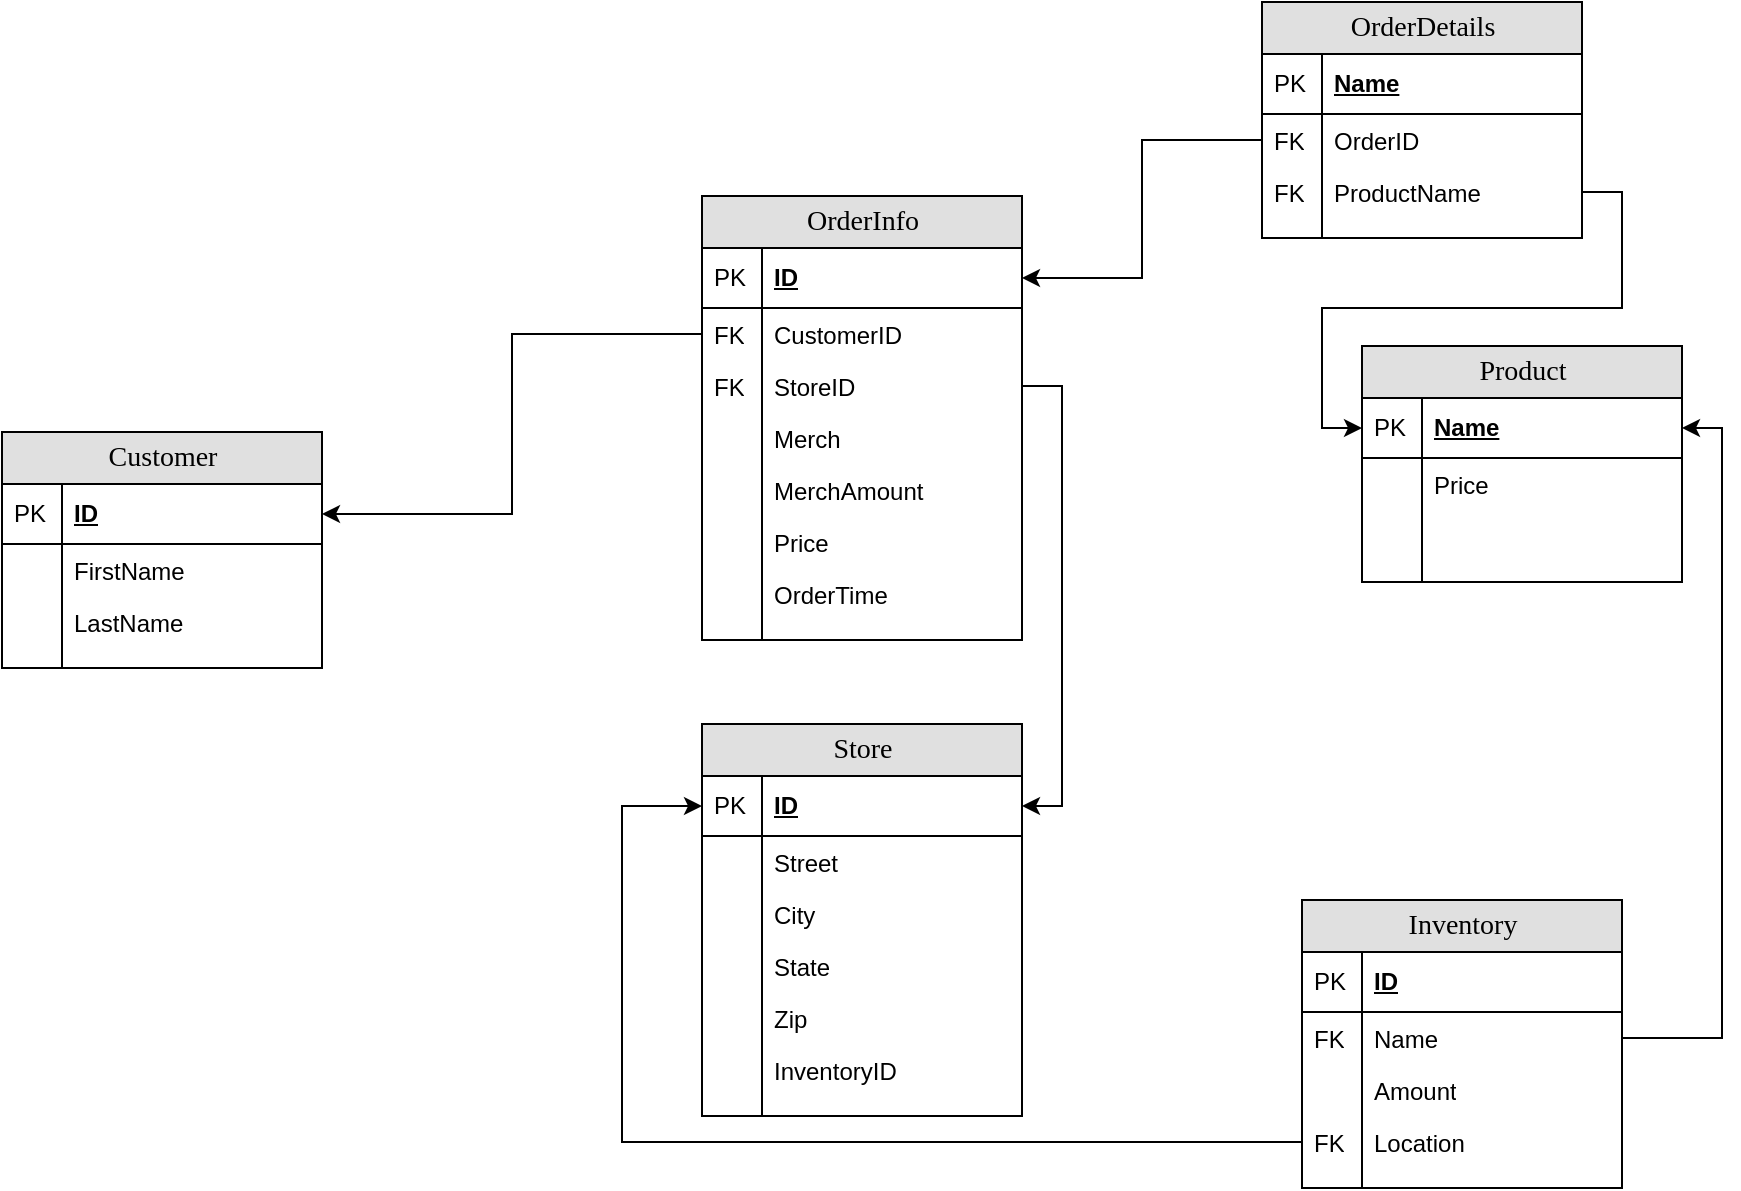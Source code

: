 <mxfile version="12.1.0" type="device" pages="1"><diagram name="Page-1" id="e56a1550-8fbb-45ad-956c-1786394a9013"><mxGraphModel dx="1024" dy="572" grid="1" gridSize="10" guides="1" tooltips="1" connect="1" arrows="1" fold="1" page="1" pageScale="1" pageWidth="1100" pageHeight="850" background="#ffffff" math="0" shadow="0"><root><mxCell id="0"/><mxCell id="1" parent="0"/><mxCell id="2e49270ec7c68f3f-80" value="Customer" style="swimlane;html=1;fontStyle=0;childLayout=stackLayout;horizontal=1;startSize=26;fillColor=#e0e0e0;horizontalStack=0;resizeParent=1;resizeLast=0;collapsible=1;marginBottom=0;swimlaneFillColor=#ffffff;align=center;rounded=0;shadow=0;comic=0;labelBackgroundColor=none;strokeColor=#000000;strokeWidth=1;fontFamily=Verdana;fontSize=14;fontColor=#000000;" parent="1" vertex="1"><mxGeometry x="50" y="255" width="160" height="118" as="geometry"/></mxCell><mxCell id="2e49270ec7c68f3f-81" value="ID" style="shape=partialRectangle;top=0;left=0;right=0;bottom=1;html=1;align=left;verticalAlign=middle;fillColor=none;spacingLeft=34;spacingRight=4;whiteSpace=wrap;overflow=hidden;rotatable=0;points=[[0,0.5],[1,0.5]];portConstraint=eastwest;dropTarget=0;fontStyle=5;" parent="2e49270ec7c68f3f-80" vertex="1"><mxGeometry y="26" width="160" height="30" as="geometry"/></mxCell><mxCell id="2e49270ec7c68f3f-82" value="PK" style="shape=partialRectangle;top=0;left=0;bottom=0;html=1;fillColor=none;align=left;verticalAlign=middle;spacingLeft=4;spacingRight=4;whiteSpace=wrap;overflow=hidden;rotatable=0;points=[];portConstraint=eastwest;part=1;" parent="2e49270ec7c68f3f-81" vertex="1" connectable="0"><mxGeometry width="30" height="30" as="geometry"/></mxCell><mxCell id="2e49270ec7c68f3f-83" value="FirstName" style="shape=partialRectangle;top=0;left=0;right=0;bottom=0;html=1;align=left;verticalAlign=top;fillColor=none;spacingLeft=34;spacingRight=4;whiteSpace=wrap;overflow=hidden;rotatable=0;points=[[0,0.5],[1,0.5]];portConstraint=eastwest;dropTarget=0;" parent="2e49270ec7c68f3f-80" vertex="1"><mxGeometry y="56" width="160" height="26" as="geometry"/></mxCell><mxCell id="2e49270ec7c68f3f-84" value="" style="shape=partialRectangle;top=0;left=0;bottom=0;html=1;fillColor=none;align=left;verticalAlign=top;spacingLeft=4;spacingRight=4;whiteSpace=wrap;overflow=hidden;rotatable=0;points=[];portConstraint=eastwest;part=1;" parent="2e49270ec7c68f3f-83" vertex="1" connectable="0"><mxGeometry width="30" height="26" as="geometry"/></mxCell><mxCell id="2e49270ec7c68f3f-85" value="LastName" style="shape=partialRectangle;top=0;left=0;right=0;bottom=0;html=1;align=left;verticalAlign=top;fillColor=none;spacingLeft=34;spacingRight=4;whiteSpace=wrap;overflow=hidden;rotatable=0;points=[[0,0.5],[1,0.5]];portConstraint=eastwest;dropTarget=0;" parent="2e49270ec7c68f3f-80" vertex="1"><mxGeometry y="82" width="160" height="26" as="geometry"/></mxCell><mxCell id="2e49270ec7c68f3f-86" value="" style="shape=partialRectangle;top=0;left=0;bottom=0;html=1;fillColor=none;align=left;verticalAlign=top;spacingLeft=4;spacingRight=4;whiteSpace=wrap;overflow=hidden;rotatable=0;points=[];portConstraint=eastwest;part=1;" parent="2e49270ec7c68f3f-85" vertex="1" connectable="0"><mxGeometry width="30" height="26" as="geometry"/></mxCell><mxCell id="2e49270ec7c68f3f-89" value="" style="shape=partialRectangle;top=0;left=0;right=0;bottom=0;html=1;align=left;verticalAlign=top;fillColor=none;spacingLeft=34;spacingRight=4;whiteSpace=wrap;overflow=hidden;rotatable=0;points=[[0,0.5],[1,0.5]];portConstraint=eastwest;dropTarget=0;" parent="2e49270ec7c68f3f-80" vertex="1"><mxGeometry y="108" width="160" height="10" as="geometry"/></mxCell><mxCell id="2e49270ec7c68f3f-90" value="" style="shape=partialRectangle;top=0;left=0;bottom=0;html=1;fillColor=none;align=left;verticalAlign=top;spacingLeft=4;spacingRight=4;whiteSpace=wrap;overflow=hidden;rotatable=0;points=[];portConstraint=eastwest;part=1;" parent="2e49270ec7c68f3f-89" vertex="1" connectable="0"><mxGeometry width="30" height="10" as="geometry"/></mxCell><mxCell id="qoiXTfr0cJA6AeSo0ZTE-2" value="Store" style="swimlane;html=1;fontStyle=0;childLayout=stackLayout;horizontal=1;startSize=26;fillColor=#e0e0e0;horizontalStack=0;resizeParent=1;resizeLast=0;collapsible=1;marginBottom=0;swimlaneFillColor=#ffffff;align=center;rounded=0;shadow=0;comic=0;labelBackgroundColor=none;strokeColor=#000000;strokeWidth=1;fontFamily=Verdana;fontSize=14;fontColor=#000000;" vertex="1" parent="1"><mxGeometry x="400" y="401" width="160" height="196" as="geometry"/></mxCell><mxCell id="qoiXTfr0cJA6AeSo0ZTE-3" value="ID" style="shape=partialRectangle;top=0;left=0;right=0;bottom=1;html=1;align=left;verticalAlign=middle;fillColor=none;spacingLeft=34;spacingRight=4;whiteSpace=wrap;overflow=hidden;rotatable=0;points=[[0,0.5],[1,0.5]];portConstraint=eastwest;dropTarget=0;fontStyle=5;" vertex="1" parent="qoiXTfr0cJA6AeSo0ZTE-2"><mxGeometry y="26" width="160" height="30" as="geometry"/></mxCell><mxCell id="qoiXTfr0cJA6AeSo0ZTE-4" value="PK" style="shape=partialRectangle;top=0;left=0;bottom=0;html=1;fillColor=none;align=left;verticalAlign=middle;spacingLeft=4;spacingRight=4;whiteSpace=wrap;overflow=hidden;rotatable=0;points=[];portConstraint=eastwest;part=1;" vertex="1" connectable="0" parent="qoiXTfr0cJA6AeSo0ZTE-3"><mxGeometry width="30" height="30" as="geometry"/></mxCell><mxCell id="qoiXTfr0cJA6AeSo0ZTE-90" value="Street" style="shape=partialRectangle;top=0;left=0;right=0;bottom=0;html=1;align=left;verticalAlign=top;fillColor=none;spacingLeft=34;spacingRight=4;whiteSpace=wrap;overflow=hidden;rotatable=0;points=[[0,0.5],[1,0.5]];portConstraint=eastwest;dropTarget=0;" vertex="1" parent="qoiXTfr0cJA6AeSo0ZTE-2"><mxGeometry y="56" width="160" height="26" as="geometry"/></mxCell><mxCell id="qoiXTfr0cJA6AeSo0ZTE-91" value="" style="shape=partialRectangle;top=0;left=0;bottom=0;html=1;fillColor=none;align=left;verticalAlign=top;spacingLeft=4;spacingRight=4;whiteSpace=wrap;overflow=hidden;rotatable=0;points=[];portConstraint=eastwest;part=1;" vertex="1" connectable="0" parent="qoiXTfr0cJA6AeSo0ZTE-90"><mxGeometry width="30" height="26" as="geometry"/></mxCell><mxCell id="qoiXTfr0cJA6AeSo0ZTE-88" value="City" style="shape=partialRectangle;top=0;left=0;right=0;bottom=0;html=1;align=left;verticalAlign=top;fillColor=none;spacingLeft=34;spacingRight=4;whiteSpace=wrap;overflow=hidden;rotatable=0;points=[[0,0.5],[1,0.5]];portConstraint=eastwest;dropTarget=0;" vertex="1" parent="qoiXTfr0cJA6AeSo0ZTE-2"><mxGeometry y="82" width="160" height="26" as="geometry"/></mxCell><mxCell id="qoiXTfr0cJA6AeSo0ZTE-89" value="" style="shape=partialRectangle;top=0;left=0;bottom=0;html=1;fillColor=none;align=left;verticalAlign=top;spacingLeft=4;spacingRight=4;whiteSpace=wrap;overflow=hidden;rotatable=0;points=[];portConstraint=eastwest;part=1;" vertex="1" connectable="0" parent="qoiXTfr0cJA6AeSo0ZTE-88"><mxGeometry width="30" height="26" as="geometry"/></mxCell><mxCell id="qoiXTfr0cJA6AeSo0ZTE-86" value="State" style="shape=partialRectangle;top=0;left=0;right=0;bottom=0;html=1;align=left;verticalAlign=top;fillColor=none;spacingLeft=34;spacingRight=4;whiteSpace=wrap;overflow=hidden;rotatable=0;points=[[0,0.5],[1,0.5]];portConstraint=eastwest;dropTarget=0;" vertex="1" parent="qoiXTfr0cJA6AeSo0ZTE-2"><mxGeometry y="108" width="160" height="26" as="geometry"/></mxCell><mxCell id="qoiXTfr0cJA6AeSo0ZTE-87" value="" style="shape=partialRectangle;top=0;left=0;bottom=0;html=1;fillColor=none;align=left;verticalAlign=top;spacingLeft=4;spacingRight=4;whiteSpace=wrap;overflow=hidden;rotatable=0;points=[];portConstraint=eastwest;part=1;" vertex="1" connectable="0" parent="qoiXTfr0cJA6AeSo0ZTE-86"><mxGeometry width="30" height="26" as="geometry"/></mxCell><mxCell id="qoiXTfr0cJA6AeSo0ZTE-5" value="Zip" style="shape=partialRectangle;top=0;left=0;right=0;bottom=0;html=1;align=left;verticalAlign=top;fillColor=none;spacingLeft=34;spacingRight=4;whiteSpace=wrap;overflow=hidden;rotatable=0;points=[[0,0.5],[1,0.5]];portConstraint=eastwest;dropTarget=0;" vertex="1" parent="qoiXTfr0cJA6AeSo0ZTE-2"><mxGeometry y="134" width="160" height="26" as="geometry"/></mxCell><mxCell id="qoiXTfr0cJA6AeSo0ZTE-6" value="" style="shape=partialRectangle;top=0;left=0;bottom=0;html=1;fillColor=none;align=left;verticalAlign=top;spacingLeft=4;spacingRight=4;whiteSpace=wrap;overflow=hidden;rotatable=0;points=[];portConstraint=eastwest;part=1;" vertex="1" connectable="0" parent="qoiXTfr0cJA6AeSo0ZTE-5"><mxGeometry width="30" height="26" as="geometry"/></mxCell><mxCell id="qoiXTfr0cJA6AeSo0ZTE-7" value="InventoryID" style="shape=partialRectangle;top=0;left=0;right=0;bottom=0;html=1;align=left;verticalAlign=top;fillColor=none;spacingLeft=34;spacingRight=4;whiteSpace=wrap;overflow=hidden;rotatable=0;points=[[0,0.5],[1,0.5]];portConstraint=eastwest;dropTarget=0;" vertex="1" parent="qoiXTfr0cJA6AeSo0ZTE-2"><mxGeometry y="160" width="160" height="26" as="geometry"/></mxCell><mxCell id="qoiXTfr0cJA6AeSo0ZTE-8" value="" style="shape=partialRectangle;top=0;left=0;bottom=0;html=1;fillColor=none;align=left;verticalAlign=top;spacingLeft=4;spacingRight=4;whiteSpace=wrap;overflow=hidden;rotatable=0;points=[];portConstraint=eastwest;part=1;" vertex="1" connectable="0" parent="qoiXTfr0cJA6AeSo0ZTE-7"><mxGeometry width="30" height="26" as="geometry"/></mxCell><mxCell id="qoiXTfr0cJA6AeSo0ZTE-11" value="" style="shape=partialRectangle;top=0;left=0;right=0;bottom=0;html=1;align=left;verticalAlign=top;fillColor=none;spacingLeft=34;spacingRight=4;whiteSpace=wrap;overflow=hidden;rotatable=0;points=[[0,0.5],[1,0.5]];portConstraint=eastwest;dropTarget=0;" vertex="1" parent="qoiXTfr0cJA6AeSo0ZTE-2"><mxGeometry y="186" width="160" height="10" as="geometry"/></mxCell><mxCell id="qoiXTfr0cJA6AeSo0ZTE-12" value="" style="shape=partialRectangle;top=0;left=0;bottom=0;html=1;fillColor=none;align=left;verticalAlign=top;spacingLeft=4;spacingRight=4;whiteSpace=wrap;overflow=hidden;rotatable=0;points=[];portConstraint=eastwest;part=1;" vertex="1" connectable="0" parent="qoiXTfr0cJA6AeSo0ZTE-11"><mxGeometry width="30" height="10" as="geometry"/></mxCell><mxCell id="qoiXTfr0cJA6AeSo0ZTE-13" value="Inventory" style="swimlane;html=1;fontStyle=0;childLayout=stackLayout;horizontal=1;startSize=26;fillColor=#e0e0e0;horizontalStack=0;resizeParent=1;resizeLast=0;collapsible=1;marginBottom=0;swimlaneFillColor=#ffffff;align=center;rounded=0;shadow=0;comic=0;labelBackgroundColor=none;strokeColor=#000000;strokeWidth=1;fontFamily=Verdana;fontSize=14;fontColor=#000000;" vertex="1" parent="1"><mxGeometry x="700" y="489" width="160" height="144" as="geometry"/></mxCell><mxCell id="qoiXTfr0cJA6AeSo0ZTE-14" value="ID" style="shape=partialRectangle;top=0;left=0;right=0;bottom=1;html=1;align=left;verticalAlign=middle;fillColor=none;spacingLeft=34;spacingRight=4;whiteSpace=wrap;overflow=hidden;rotatable=0;points=[[0,0.5],[1,0.5]];portConstraint=eastwest;dropTarget=0;fontStyle=5;" vertex="1" parent="qoiXTfr0cJA6AeSo0ZTE-13"><mxGeometry y="26" width="160" height="30" as="geometry"/></mxCell><mxCell id="qoiXTfr0cJA6AeSo0ZTE-15" value="PK" style="shape=partialRectangle;top=0;left=0;bottom=0;html=1;fillColor=none;align=left;verticalAlign=middle;spacingLeft=4;spacingRight=4;whiteSpace=wrap;overflow=hidden;rotatable=0;points=[];portConstraint=eastwest;part=1;" vertex="1" connectable="0" parent="qoiXTfr0cJA6AeSo0ZTE-14"><mxGeometry width="30" height="30" as="geometry"/></mxCell><mxCell id="qoiXTfr0cJA6AeSo0ZTE-16" value="Name" style="shape=partialRectangle;top=0;left=0;right=0;bottom=0;html=1;align=left;verticalAlign=top;fillColor=none;spacingLeft=34;spacingRight=4;whiteSpace=wrap;overflow=hidden;rotatable=0;points=[[0,0.5],[1,0.5]];portConstraint=eastwest;dropTarget=0;" vertex="1" parent="qoiXTfr0cJA6AeSo0ZTE-13"><mxGeometry y="56" width="160" height="26" as="geometry"/></mxCell><mxCell id="qoiXTfr0cJA6AeSo0ZTE-17" value="FK" style="shape=partialRectangle;top=0;left=0;bottom=0;html=1;fillColor=none;align=left;verticalAlign=top;spacingLeft=4;spacingRight=4;whiteSpace=wrap;overflow=hidden;rotatable=0;points=[];portConstraint=eastwest;part=1;" vertex="1" connectable="0" parent="qoiXTfr0cJA6AeSo0ZTE-16"><mxGeometry width="30" height="26" as="geometry"/></mxCell><mxCell id="qoiXTfr0cJA6AeSo0ZTE-69" value="Amount" style="shape=partialRectangle;top=0;left=0;right=0;bottom=0;html=1;align=left;verticalAlign=top;fillColor=none;spacingLeft=34;spacingRight=4;whiteSpace=wrap;overflow=hidden;rotatable=0;points=[[0,0.5],[1,0.5]];portConstraint=eastwest;dropTarget=0;" vertex="1" parent="qoiXTfr0cJA6AeSo0ZTE-13"><mxGeometry y="82" width="160" height="26" as="geometry"/></mxCell><mxCell id="qoiXTfr0cJA6AeSo0ZTE-70" value="" style="shape=partialRectangle;top=0;left=0;bottom=0;html=1;fillColor=none;align=left;verticalAlign=top;spacingLeft=4;spacingRight=4;whiteSpace=wrap;overflow=hidden;rotatable=0;points=[];portConstraint=eastwest;part=1;" vertex="1" connectable="0" parent="qoiXTfr0cJA6AeSo0ZTE-69"><mxGeometry width="30" height="26" as="geometry"/></mxCell><mxCell id="qoiXTfr0cJA6AeSo0ZTE-18" value="Location" style="shape=partialRectangle;top=0;left=0;right=0;bottom=0;html=1;align=left;verticalAlign=top;fillColor=none;spacingLeft=34;spacingRight=4;whiteSpace=wrap;overflow=hidden;rotatable=0;points=[[0,0.5],[1,0.5]];portConstraint=eastwest;dropTarget=0;" vertex="1" parent="qoiXTfr0cJA6AeSo0ZTE-13"><mxGeometry y="108" width="160" height="26" as="geometry"/></mxCell><mxCell id="qoiXTfr0cJA6AeSo0ZTE-19" value="FK" style="shape=partialRectangle;top=0;left=0;bottom=0;html=1;fillColor=none;align=left;verticalAlign=top;spacingLeft=4;spacingRight=4;whiteSpace=wrap;overflow=hidden;rotatable=0;points=[];portConstraint=eastwest;part=1;" vertex="1" connectable="0" parent="qoiXTfr0cJA6AeSo0ZTE-18"><mxGeometry width="30" height="26" as="geometry"/></mxCell><mxCell id="qoiXTfr0cJA6AeSo0ZTE-22" value="" style="shape=partialRectangle;top=0;left=0;right=0;bottom=0;html=1;align=left;verticalAlign=top;fillColor=none;spacingLeft=34;spacingRight=4;whiteSpace=wrap;overflow=hidden;rotatable=0;points=[[0,0.5],[1,0.5]];portConstraint=eastwest;dropTarget=0;" vertex="1" parent="qoiXTfr0cJA6AeSo0ZTE-13"><mxGeometry y="134" width="160" height="10" as="geometry"/></mxCell><mxCell id="qoiXTfr0cJA6AeSo0ZTE-23" value="" style="shape=partialRectangle;top=0;left=0;bottom=0;html=1;fillColor=none;align=left;verticalAlign=top;spacingLeft=4;spacingRight=4;whiteSpace=wrap;overflow=hidden;rotatable=0;points=[];portConstraint=eastwest;part=1;" vertex="1" connectable="0" parent="qoiXTfr0cJA6AeSo0ZTE-22"><mxGeometry width="30" height="10" as="geometry"/></mxCell><mxCell id="qoiXTfr0cJA6AeSo0ZTE-24" value="OrderInfo" style="swimlane;html=1;fontStyle=0;childLayout=stackLayout;horizontal=1;startSize=26;fillColor=#e0e0e0;horizontalStack=0;resizeParent=1;resizeLast=0;collapsible=1;marginBottom=0;swimlaneFillColor=#ffffff;align=center;rounded=0;shadow=0;comic=0;labelBackgroundColor=none;strokeColor=#000000;strokeWidth=1;fontFamily=Verdana;fontSize=14;fontColor=#000000;" vertex="1" parent="1"><mxGeometry x="400" y="137" width="160" height="222" as="geometry"/></mxCell><mxCell id="qoiXTfr0cJA6AeSo0ZTE-25" value="ID" style="shape=partialRectangle;top=0;left=0;right=0;bottom=1;html=1;align=left;verticalAlign=middle;fillColor=none;spacingLeft=34;spacingRight=4;whiteSpace=wrap;overflow=hidden;rotatable=0;points=[[0,0.5],[1,0.5]];portConstraint=eastwest;dropTarget=0;fontStyle=5;" vertex="1" parent="qoiXTfr0cJA6AeSo0ZTE-24"><mxGeometry y="26" width="160" height="30" as="geometry"/></mxCell><mxCell id="qoiXTfr0cJA6AeSo0ZTE-26" value="PK" style="shape=partialRectangle;top=0;left=0;bottom=0;html=1;fillColor=none;align=left;verticalAlign=middle;spacingLeft=4;spacingRight=4;whiteSpace=wrap;overflow=hidden;rotatable=0;points=[];portConstraint=eastwest;part=1;" vertex="1" connectable="0" parent="qoiXTfr0cJA6AeSo0ZTE-25"><mxGeometry width="30" height="30" as="geometry"/></mxCell><mxCell id="qoiXTfr0cJA6AeSo0ZTE-27" value="CustomerID" style="shape=partialRectangle;top=0;left=0;right=0;bottom=0;html=1;align=left;verticalAlign=top;fillColor=none;spacingLeft=34;spacingRight=4;whiteSpace=wrap;overflow=hidden;rotatable=0;points=[[0,0.5],[1,0.5]];portConstraint=eastwest;dropTarget=0;" vertex="1" parent="qoiXTfr0cJA6AeSo0ZTE-24"><mxGeometry y="56" width="160" height="26" as="geometry"/></mxCell><mxCell id="qoiXTfr0cJA6AeSo0ZTE-28" value="FK" style="shape=partialRectangle;top=0;left=0;bottom=0;html=1;fillColor=none;align=left;verticalAlign=top;spacingLeft=4;spacingRight=4;whiteSpace=wrap;overflow=hidden;rotatable=0;points=[];portConstraint=eastwest;part=1;" vertex="1" connectable="0" parent="qoiXTfr0cJA6AeSo0ZTE-27"><mxGeometry width="30" height="26" as="geometry"/></mxCell><mxCell id="qoiXTfr0cJA6AeSo0ZTE-47" value="StoreID" style="shape=partialRectangle;top=0;left=0;right=0;bottom=0;html=1;align=left;verticalAlign=top;fillColor=none;spacingLeft=34;spacingRight=4;whiteSpace=wrap;overflow=hidden;rotatable=0;points=[[0,0.5],[1,0.5]];portConstraint=eastwest;dropTarget=0;" vertex="1" parent="qoiXTfr0cJA6AeSo0ZTE-24"><mxGeometry y="82" width="160" height="26" as="geometry"/></mxCell><mxCell id="qoiXTfr0cJA6AeSo0ZTE-48" value="FK" style="shape=partialRectangle;top=0;left=0;bottom=0;html=1;fillColor=none;align=left;verticalAlign=top;spacingLeft=4;spacingRight=4;whiteSpace=wrap;overflow=hidden;rotatable=0;points=[];portConstraint=eastwest;part=1;" vertex="1" connectable="0" parent="qoiXTfr0cJA6AeSo0ZTE-47"><mxGeometry width="30" height="26" as="geometry"/></mxCell><mxCell id="qoiXTfr0cJA6AeSo0ZTE-92" value="Merch" style="shape=partialRectangle;top=0;left=0;right=0;bottom=0;html=1;align=left;verticalAlign=top;fillColor=none;spacingLeft=34;spacingRight=4;whiteSpace=wrap;overflow=hidden;rotatable=0;points=[[0,0.5],[1,0.5]];portConstraint=eastwest;dropTarget=0;" vertex="1" parent="qoiXTfr0cJA6AeSo0ZTE-24"><mxGeometry y="108" width="160" height="26" as="geometry"/></mxCell><mxCell id="qoiXTfr0cJA6AeSo0ZTE-93" value="" style="shape=partialRectangle;top=0;left=0;bottom=0;html=1;fillColor=none;align=left;verticalAlign=top;spacingLeft=4;spacingRight=4;whiteSpace=wrap;overflow=hidden;rotatable=0;points=[];portConstraint=eastwest;part=1;" vertex="1" connectable="0" parent="qoiXTfr0cJA6AeSo0ZTE-92"><mxGeometry width="30" height="26" as="geometry"/></mxCell><mxCell id="qoiXTfr0cJA6AeSo0ZTE-49" value="MerchAmount" style="shape=partialRectangle;top=0;left=0;right=0;bottom=0;html=1;align=left;verticalAlign=top;fillColor=none;spacingLeft=34;spacingRight=4;whiteSpace=wrap;overflow=hidden;rotatable=0;points=[[0,0.5],[1,0.5]];portConstraint=eastwest;dropTarget=0;" vertex="1" parent="qoiXTfr0cJA6AeSo0ZTE-24"><mxGeometry y="134" width="160" height="26" as="geometry"/></mxCell><mxCell id="qoiXTfr0cJA6AeSo0ZTE-50" value="" style="shape=partialRectangle;top=0;left=0;bottom=0;html=1;fillColor=none;align=left;verticalAlign=top;spacingLeft=4;spacingRight=4;whiteSpace=wrap;overflow=hidden;rotatable=0;points=[];portConstraint=eastwest;part=1;" vertex="1" connectable="0" parent="qoiXTfr0cJA6AeSo0ZTE-49"><mxGeometry width="30" height="26" as="geometry"/></mxCell><mxCell id="qoiXTfr0cJA6AeSo0ZTE-51" value="Price" style="shape=partialRectangle;top=0;left=0;right=0;bottom=0;html=1;align=left;verticalAlign=top;fillColor=none;spacingLeft=34;spacingRight=4;whiteSpace=wrap;overflow=hidden;rotatable=0;points=[[0,0.5],[1,0.5]];portConstraint=eastwest;dropTarget=0;" vertex="1" parent="qoiXTfr0cJA6AeSo0ZTE-24"><mxGeometry y="160" width="160" height="26" as="geometry"/></mxCell><mxCell id="qoiXTfr0cJA6AeSo0ZTE-52" value="" style="shape=partialRectangle;top=0;left=0;bottom=0;html=1;fillColor=none;align=left;verticalAlign=top;spacingLeft=4;spacingRight=4;whiteSpace=wrap;overflow=hidden;rotatable=0;points=[];portConstraint=eastwest;part=1;" vertex="1" connectable="0" parent="qoiXTfr0cJA6AeSo0ZTE-51"><mxGeometry width="30" height="26" as="geometry"/></mxCell><mxCell id="qoiXTfr0cJA6AeSo0ZTE-37" value="OrderTime" style="shape=partialRectangle;top=0;left=0;right=0;bottom=0;html=1;align=left;verticalAlign=top;fillColor=none;spacingLeft=34;spacingRight=4;whiteSpace=wrap;overflow=hidden;rotatable=0;points=[[0,0.5],[1,0.5]];portConstraint=eastwest;dropTarget=0;" vertex="1" parent="qoiXTfr0cJA6AeSo0ZTE-24"><mxGeometry y="186" width="160" height="26" as="geometry"/></mxCell><mxCell id="qoiXTfr0cJA6AeSo0ZTE-38" value="" style="shape=partialRectangle;top=0;left=0;bottom=0;html=1;fillColor=none;align=left;verticalAlign=top;spacingLeft=4;spacingRight=4;whiteSpace=wrap;overflow=hidden;rotatable=0;points=[];portConstraint=eastwest;part=1;" vertex="1" connectable="0" parent="qoiXTfr0cJA6AeSo0ZTE-37"><mxGeometry width="30" height="26" as="geometry"/></mxCell><mxCell id="qoiXTfr0cJA6AeSo0ZTE-33" value="" style="shape=partialRectangle;top=0;left=0;right=0;bottom=0;html=1;align=left;verticalAlign=top;fillColor=none;spacingLeft=34;spacingRight=4;whiteSpace=wrap;overflow=hidden;rotatable=0;points=[[0,0.5],[1,0.5]];portConstraint=eastwest;dropTarget=0;" vertex="1" parent="qoiXTfr0cJA6AeSo0ZTE-24"><mxGeometry y="212" width="160" height="10" as="geometry"/></mxCell><mxCell id="qoiXTfr0cJA6AeSo0ZTE-34" value="" style="shape=partialRectangle;top=0;left=0;bottom=0;html=1;fillColor=none;align=left;verticalAlign=top;spacingLeft=4;spacingRight=4;whiteSpace=wrap;overflow=hidden;rotatable=0;points=[];portConstraint=eastwest;part=1;" vertex="1" connectable="0" parent="qoiXTfr0cJA6AeSo0ZTE-33"><mxGeometry width="30" height="10" as="geometry"/></mxCell><mxCell id="qoiXTfr0cJA6AeSo0ZTE-36" style="edgeStyle=orthogonalEdgeStyle;rounded=0;orthogonalLoop=1;jettySize=auto;html=1;entryX=1;entryY=0.5;entryDx=0;entryDy=0;exitX=0;exitY=0.5;exitDx=0;exitDy=0;" edge="1" parent="1" source="qoiXTfr0cJA6AeSo0ZTE-27" target="2e49270ec7c68f3f-81"><mxGeometry relative="1" as="geometry"/></mxCell><mxCell id="qoiXTfr0cJA6AeSo0ZTE-41" style="edgeStyle=orthogonalEdgeStyle;rounded=0;orthogonalLoop=1;jettySize=auto;html=1;exitX=1;exitY=0.5;exitDx=0;exitDy=0;entryX=1;entryY=0.5;entryDx=0;entryDy=0;" edge="1" parent="1" source="qoiXTfr0cJA6AeSo0ZTE-47" target="qoiXTfr0cJA6AeSo0ZTE-3"><mxGeometry relative="1" as="geometry"/></mxCell><mxCell id="qoiXTfr0cJA6AeSo0ZTE-53" value="Product" style="swimlane;html=1;fontStyle=0;childLayout=stackLayout;horizontal=1;startSize=26;fillColor=#e0e0e0;horizontalStack=0;resizeParent=1;resizeLast=0;collapsible=1;marginBottom=0;swimlaneFillColor=#ffffff;align=center;rounded=0;shadow=0;comic=0;labelBackgroundColor=none;strokeColor=#000000;strokeWidth=1;fontFamily=Verdana;fontSize=14;fontColor=#000000;" vertex="1" parent="1"><mxGeometry x="730" y="212" width="160" height="118" as="geometry"/></mxCell><mxCell id="qoiXTfr0cJA6AeSo0ZTE-54" value="Name" style="shape=partialRectangle;top=0;left=0;right=0;bottom=1;html=1;align=left;verticalAlign=middle;fillColor=none;spacingLeft=34;spacingRight=4;whiteSpace=wrap;overflow=hidden;rotatable=0;points=[[0,0.5],[1,0.5]];portConstraint=eastwest;dropTarget=0;fontStyle=5;" vertex="1" parent="qoiXTfr0cJA6AeSo0ZTE-53"><mxGeometry y="26" width="160" height="30" as="geometry"/></mxCell><mxCell id="qoiXTfr0cJA6AeSo0ZTE-55" value="PK" style="shape=partialRectangle;top=0;left=0;bottom=0;html=1;fillColor=none;align=left;verticalAlign=middle;spacingLeft=4;spacingRight=4;whiteSpace=wrap;overflow=hidden;rotatable=0;points=[];portConstraint=eastwest;part=1;" vertex="1" connectable="0" parent="qoiXTfr0cJA6AeSo0ZTE-54"><mxGeometry width="30" height="30" as="geometry"/></mxCell><mxCell id="qoiXTfr0cJA6AeSo0ZTE-56" value="Price" style="shape=partialRectangle;top=0;left=0;right=0;bottom=0;html=1;align=left;verticalAlign=top;fillColor=none;spacingLeft=34;spacingRight=4;whiteSpace=wrap;overflow=hidden;rotatable=0;points=[[0,0.5],[1,0.5]];portConstraint=eastwest;dropTarget=0;" vertex="1" parent="qoiXTfr0cJA6AeSo0ZTE-53"><mxGeometry y="56" width="160" height="26" as="geometry"/></mxCell><mxCell id="qoiXTfr0cJA6AeSo0ZTE-57" value="" style="shape=partialRectangle;top=0;left=0;bottom=0;html=1;fillColor=none;align=left;verticalAlign=top;spacingLeft=4;spacingRight=4;whiteSpace=wrap;overflow=hidden;rotatable=0;points=[];portConstraint=eastwest;part=1;" vertex="1" connectable="0" parent="qoiXTfr0cJA6AeSo0ZTE-56"><mxGeometry width="30" height="26" as="geometry"/></mxCell><mxCell id="qoiXTfr0cJA6AeSo0ZTE-58" value="" style="shape=partialRectangle;top=0;left=0;right=0;bottom=0;html=1;align=left;verticalAlign=top;fillColor=none;spacingLeft=34;spacingRight=4;whiteSpace=wrap;overflow=hidden;rotatable=0;points=[[0,0.5],[1,0.5]];portConstraint=eastwest;dropTarget=0;" vertex="1" parent="qoiXTfr0cJA6AeSo0ZTE-53"><mxGeometry y="82" width="160" height="26" as="geometry"/></mxCell><mxCell id="qoiXTfr0cJA6AeSo0ZTE-59" value="" style="shape=partialRectangle;top=0;left=0;bottom=0;html=1;fillColor=none;align=left;verticalAlign=top;spacingLeft=4;spacingRight=4;whiteSpace=wrap;overflow=hidden;rotatable=0;points=[];portConstraint=eastwest;part=1;" vertex="1" connectable="0" parent="qoiXTfr0cJA6AeSo0ZTE-58"><mxGeometry width="30" height="26" as="geometry"/></mxCell><mxCell id="qoiXTfr0cJA6AeSo0ZTE-60" value="" style="shape=partialRectangle;top=0;left=0;right=0;bottom=0;html=1;align=left;verticalAlign=top;fillColor=none;spacingLeft=34;spacingRight=4;whiteSpace=wrap;overflow=hidden;rotatable=0;points=[[0,0.5],[1,0.5]];portConstraint=eastwest;dropTarget=0;" vertex="1" parent="qoiXTfr0cJA6AeSo0ZTE-53"><mxGeometry y="108" width="160" height="10" as="geometry"/></mxCell><mxCell id="qoiXTfr0cJA6AeSo0ZTE-61" value="" style="shape=partialRectangle;top=0;left=0;bottom=0;html=1;fillColor=none;align=left;verticalAlign=top;spacingLeft=4;spacingRight=4;whiteSpace=wrap;overflow=hidden;rotatable=0;points=[];portConstraint=eastwest;part=1;" vertex="1" connectable="0" parent="qoiXTfr0cJA6AeSo0ZTE-60"><mxGeometry width="30" height="10" as="geometry"/></mxCell><mxCell id="qoiXTfr0cJA6AeSo0ZTE-63" style="edgeStyle=orthogonalEdgeStyle;rounded=0;orthogonalLoop=1;jettySize=auto;html=1;exitX=1;exitY=0.5;exitDx=0;exitDy=0;entryX=1;entryY=0.5;entryDx=0;entryDy=0;" edge="1" parent="1" source="qoiXTfr0cJA6AeSo0ZTE-16" target="qoiXTfr0cJA6AeSo0ZTE-54"><mxGeometry relative="1" as="geometry"/></mxCell><mxCell id="qoiXTfr0cJA6AeSo0ZTE-71" style="edgeStyle=orthogonalEdgeStyle;rounded=0;orthogonalLoop=1;jettySize=auto;html=1;exitX=0;exitY=0.5;exitDx=0;exitDy=0;entryX=0;entryY=0.5;entryDx=0;entryDy=0;" edge="1" parent="1" source="qoiXTfr0cJA6AeSo0ZTE-18" target="qoiXTfr0cJA6AeSo0ZTE-3"><mxGeometry relative="1" as="geometry"><Array as="points"><mxPoint x="680" y="610"/><mxPoint x="360" y="610"/><mxPoint x="360" y="504"/></Array></mxGeometry></mxCell><mxCell id="qoiXTfr0cJA6AeSo0ZTE-72" value="OrderDetails" style="swimlane;html=1;fontStyle=0;childLayout=stackLayout;horizontal=1;startSize=26;fillColor=#e0e0e0;horizontalStack=0;resizeParent=1;resizeLast=0;collapsible=1;marginBottom=0;swimlaneFillColor=#ffffff;align=center;rounded=0;shadow=0;comic=0;labelBackgroundColor=none;strokeColor=#000000;strokeWidth=1;fontFamily=Verdana;fontSize=14;fontColor=#000000;" vertex="1" parent="1"><mxGeometry x="680" y="40" width="160" height="118" as="geometry"/></mxCell><mxCell id="qoiXTfr0cJA6AeSo0ZTE-73" value="Name" style="shape=partialRectangle;top=0;left=0;right=0;bottom=1;html=1;align=left;verticalAlign=middle;fillColor=none;spacingLeft=34;spacingRight=4;whiteSpace=wrap;overflow=hidden;rotatable=0;points=[[0,0.5],[1,0.5]];portConstraint=eastwest;dropTarget=0;fontStyle=5;" vertex="1" parent="qoiXTfr0cJA6AeSo0ZTE-72"><mxGeometry y="26" width="160" height="30" as="geometry"/></mxCell><mxCell id="qoiXTfr0cJA6AeSo0ZTE-74" value="PK" style="shape=partialRectangle;top=0;left=0;bottom=0;html=1;fillColor=none;align=left;verticalAlign=middle;spacingLeft=4;spacingRight=4;whiteSpace=wrap;overflow=hidden;rotatable=0;points=[];portConstraint=eastwest;part=1;" vertex="1" connectable="0" parent="qoiXTfr0cJA6AeSo0ZTE-73"><mxGeometry width="30" height="30" as="geometry"/></mxCell><mxCell id="qoiXTfr0cJA6AeSo0ZTE-75" value="OrderID" style="shape=partialRectangle;top=0;left=0;right=0;bottom=0;html=1;align=left;verticalAlign=top;fillColor=none;spacingLeft=34;spacingRight=4;whiteSpace=wrap;overflow=hidden;rotatable=0;points=[[0,0.5],[1,0.5]];portConstraint=eastwest;dropTarget=0;" vertex="1" parent="qoiXTfr0cJA6AeSo0ZTE-72"><mxGeometry y="56" width="160" height="26" as="geometry"/></mxCell><mxCell id="qoiXTfr0cJA6AeSo0ZTE-76" value="FK" style="shape=partialRectangle;top=0;left=0;bottom=0;html=1;fillColor=none;align=left;verticalAlign=top;spacingLeft=4;spacingRight=4;whiteSpace=wrap;overflow=hidden;rotatable=0;points=[];portConstraint=eastwest;part=1;" vertex="1" connectable="0" parent="qoiXTfr0cJA6AeSo0ZTE-75"><mxGeometry width="30" height="26" as="geometry"/></mxCell><mxCell id="qoiXTfr0cJA6AeSo0ZTE-77" value="ProductName" style="shape=partialRectangle;top=0;left=0;right=0;bottom=0;html=1;align=left;verticalAlign=top;fillColor=none;spacingLeft=34;spacingRight=4;whiteSpace=wrap;overflow=hidden;rotatable=0;points=[[0,0.5],[1,0.5]];portConstraint=eastwest;dropTarget=0;" vertex="1" parent="qoiXTfr0cJA6AeSo0ZTE-72"><mxGeometry y="82" width="160" height="26" as="geometry"/></mxCell><mxCell id="qoiXTfr0cJA6AeSo0ZTE-78" value="FK" style="shape=partialRectangle;top=0;left=0;bottom=0;html=1;fillColor=none;align=left;verticalAlign=top;spacingLeft=4;spacingRight=4;whiteSpace=wrap;overflow=hidden;rotatable=0;points=[];portConstraint=eastwest;part=1;" vertex="1" connectable="0" parent="qoiXTfr0cJA6AeSo0ZTE-77"><mxGeometry width="30" height="26" as="geometry"/></mxCell><mxCell id="qoiXTfr0cJA6AeSo0ZTE-79" value="" style="shape=partialRectangle;top=0;left=0;right=0;bottom=0;html=1;align=left;verticalAlign=top;fillColor=none;spacingLeft=34;spacingRight=4;whiteSpace=wrap;overflow=hidden;rotatable=0;points=[[0,0.5],[1,0.5]];portConstraint=eastwest;dropTarget=0;" vertex="1" parent="qoiXTfr0cJA6AeSo0ZTE-72"><mxGeometry y="108" width="160" height="10" as="geometry"/></mxCell><mxCell id="qoiXTfr0cJA6AeSo0ZTE-80" value="" style="shape=partialRectangle;top=0;left=0;bottom=0;html=1;fillColor=none;align=left;verticalAlign=top;spacingLeft=4;spacingRight=4;whiteSpace=wrap;overflow=hidden;rotatable=0;points=[];portConstraint=eastwest;part=1;" vertex="1" connectable="0" parent="qoiXTfr0cJA6AeSo0ZTE-79"><mxGeometry width="30" height="10" as="geometry"/></mxCell><mxCell id="qoiXTfr0cJA6AeSo0ZTE-81" style="edgeStyle=orthogonalEdgeStyle;rounded=0;orthogonalLoop=1;jettySize=auto;html=1;exitX=0;exitY=0.5;exitDx=0;exitDy=0;entryX=1;entryY=0.5;entryDx=0;entryDy=0;" edge="1" parent="1" source="qoiXTfr0cJA6AeSo0ZTE-75" target="qoiXTfr0cJA6AeSo0ZTE-25"><mxGeometry relative="1" as="geometry"/></mxCell><mxCell id="qoiXTfr0cJA6AeSo0ZTE-82" style="edgeStyle=orthogonalEdgeStyle;rounded=0;orthogonalLoop=1;jettySize=auto;html=1;exitX=1;exitY=0.5;exitDx=0;exitDy=0;entryX=0;entryY=0.5;entryDx=0;entryDy=0;" edge="1" parent="1" source="qoiXTfr0cJA6AeSo0ZTE-77" target="qoiXTfr0cJA6AeSo0ZTE-54"><mxGeometry relative="1" as="geometry"/></mxCell></root></mxGraphModel></diagram></mxfile>